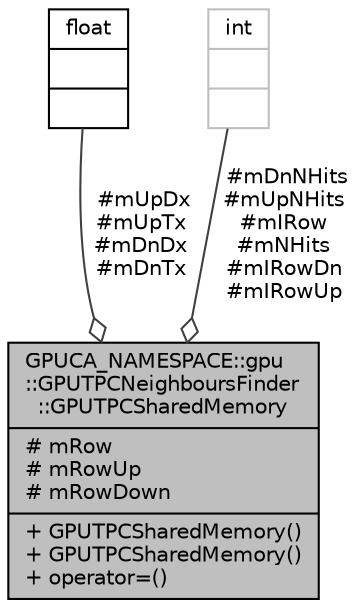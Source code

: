 digraph "GPUCA_NAMESPACE::gpu::GPUTPCNeighboursFinder::GPUTPCSharedMemory"
{
 // INTERACTIVE_SVG=YES
  bgcolor="transparent";
  edge [fontname="Helvetica",fontsize="10",labelfontname="Helvetica",labelfontsize="10"];
  node [fontname="Helvetica",fontsize="10",shape=record];
  Node1 [label="{GPUCA_NAMESPACE::gpu\l::GPUTPCNeighboursFinder\l::GPUTPCSharedMemory\n|# mRow\l# mRowUp\l# mRowDown\l|+ GPUTPCSharedMemory()\l+ GPUTPCSharedMemory()\l+ operator=()\l}",height=0.2,width=0.4,color="black", fillcolor="grey75", style="filled", fontcolor="black"];
  Node2 -> Node1 [color="grey25",fontsize="10",style="solid",label=" #mUpDx\n#mUpTx\n#mDnDx\n#mDnTx" ,arrowhead="odiamond",fontname="Helvetica"];
  Node2 [label="{float\n||}",height=0.2,width=0.4,color="black",URL="$d4/dc3/classfloat.html"];
  Node3 -> Node1 [color="grey25",fontsize="10",style="solid",label=" #mDnNHits\n#mUpNHits\n#mIRow\n#mNHits\n#mIRowDn\n#mIRowUp" ,arrowhead="odiamond",fontname="Helvetica"];
  Node3 [label="{int\n||}",height=0.2,width=0.4,color="grey75"];
}
